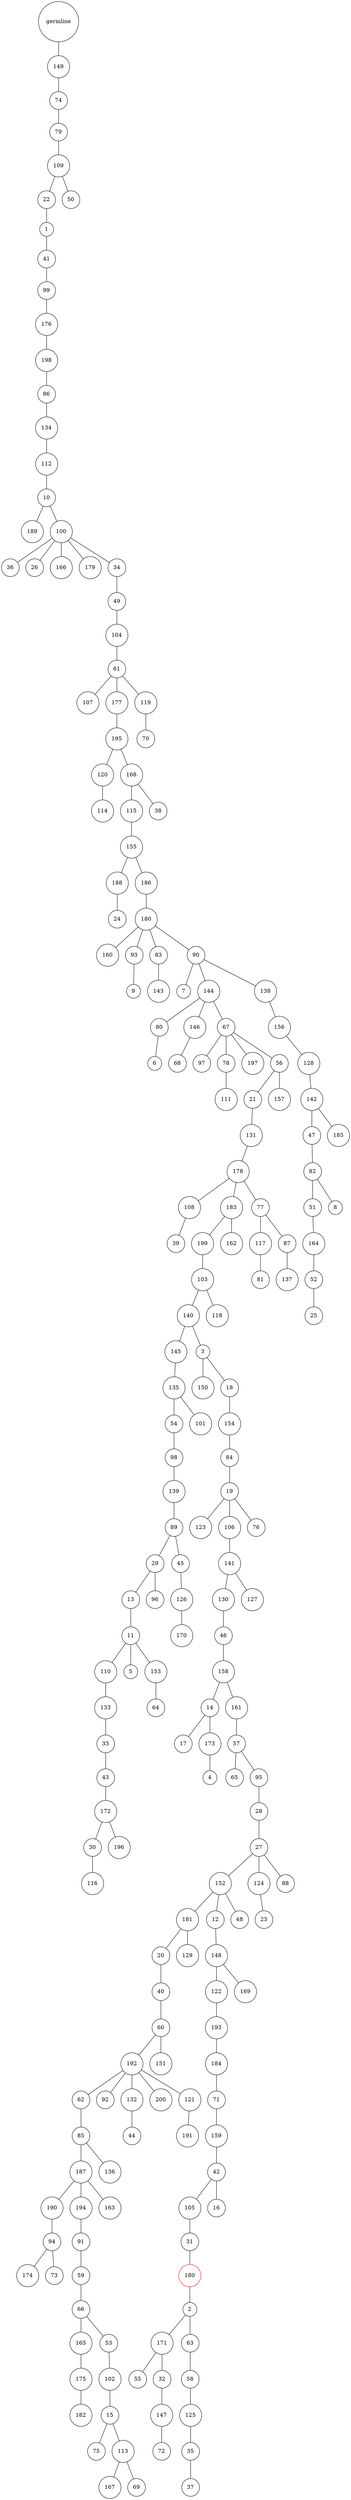 graph {
	rankdir=UD;
	splines=line;
	node [shape=circle]
	"0x7fc89fa2bbe0" [label="germline"];
	"0x7fc89fa2bc10" [label="149"];
	"0x7fc89fa2bbe0" -- "0x7fc89fa2bc10" ;
	"0x7fc89fa2bc40" [label="74"];
	"0x7fc89fa2bc10" -- "0x7fc89fa2bc40" ;
	"0x7fc89fa2bc70" [label="79"];
	"0x7fc89fa2bc40" -- "0x7fc89fa2bc70" ;
	"0x7fc89fa2bca0" [label="109"];
	"0x7fc89fa2bc70" -- "0x7fc89fa2bca0" ;
	"0x7fc89fa2bcd0" [label="22"];
	"0x7fc89fa2bca0" -- "0x7fc89fa2bcd0" ;
	"0x7fc89fa2bd00" [label="1"];
	"0x7fc89fa2bcd0" -- "0x7fc89fa2bd00" ;
	"0x7fc89fa2bd30" [label="41"];
	"0x7fc89fa2bd00" -- "0x7fc89fa2bd30" ;
	"0x7fc89fa2bd60" [label="99"];
	"0x7fc89fa2bd30" -- "0x7fc89fa2bd60" ;
	"0x7fc89fa2bd90" [label="176"];
	"0x7fc89fa2bd60" -- "0x7fc89fa2bd90" ;
	"0x7fc89fa2bdc0" [label="198"];
	"0x7fc89fa2bd90" -- "0x7fc89fa2bdc0" ;
	"0x7fc89fa2bdf0" [label="86"];
	"0x7fc89fa2bdc0" -- "0x7fc89fa2bdf0" ;
	"0x7fc89fa2be20" [label="134"];
	"0x7fc89fa2bdf0" -- "0x7fc89fa2be20" ;
	"0x7fc89fa2be50" [label="112"];
	"0x7fc89fa2be20" -- "0x7fc89fa2be50" ;
	"0x7fc89fa2be80" [label="10"];
	"0x7fc89fa2be50" -- "0x7fc89fa2be80" ;
	"0x7fc89fa2beb0" [label="189"];
	"0x7fc89fa2be80" -- "0x7fc89fa2beb0" ;
	"0x7fc89fa2bee0" [label="100"];
	"0x7fc89fa2be80" -- "0x7fc89fa2bee0" ;
	"0x7fc89fa2bf10" [label="36"];
	"0x7fc89fa2bee0" -- "0x7fc89fa2bf10" ;
	"0x7fc89fa2bf40" [label="26"];
	"0x7fc89fa2bee0" -- "0x7fc89fa2bf40" ;
	"0x7fc89fa2bf70" [label="166"];
	"0x7fc89fa2bee0" -- "0x7fc89fa2bf70" ;
	"0x7fc89fa2bfa0" [label="179"];
	"0x7fc89fa2bee0" -- "0x7fc89fa2bfa0" ;
	"0x7fc89fa2bfd0" [label="34"];
	"0x7fc89fa2bee0" -- "0x7fc89fa2bfd0" ;
	"0x7fc89fa2e040" [label="49"];
	"0x7fc89fa2bfd0" -- "0x7fc89fa2e040" ;
	"0x7fc89fa2e070" [label="104"];
	"0x7fc89fa2e040" -- "0x7fc89fa2e070" ;
	"0x7fc89fa2e0a0" [label="61"];
	"0x7fc89fa2e070" -- "0x7fc89fa2e0a0" ;
	"0x7fc89fa2e0d0" [label="107"];
	"0x7fc89fa2e0a0" -- "0x7fc89fa2e0d0" ;
	"0x7fc89fa2e100" [label="177"];
	"0x7fc89fa2e0a0" -- "0x7fc89fa2e100" ;
	"0x7fc89fa2e130" [label="195"];
	"0x7fc89fa2e100" -- "0x7fc89fa2e130" ;
	"0x7fc89fa2e160" [label="120"];
	"0x7fc89fa2e130" -- "0x7fc89fa2e160" ;
	"0x7fc89fa2e190" [label="114"];
	"0x7fc89fa2e160" -- "0x7fc89fa2e190" ;
	"0x7fc89fa2e1c0" [label="168"];
	"0x7fc89fa2e130" -- "0x7fc89fa2e1c0" ;
	"0x7fc89fa2e1f0" [label="115"];
	"0x7fc89fa2e1c0" -- "0x7fc89fa2e1f0" ;
	"0x7fc89fa2e220" [label="155"];
	"0x7fc89fa2e1f0" -- "0x7fc89fa2e220" ;
	"0x7fc89fa2e250" [label="188"];
	"0x7fc89fa2e220" -- "0x7fc89fa2e250" ;
	"0x7fc89fa2e280" [label="24"];
	"0x7fc89fa2e250" -- "0x7fc89fa2e280" ;
	"0x7fc89fa2e2b0" [label="186"];
	"0x7fc89fa2e220" -- "0x7fc89fa2e2b0" ;
	"0x7fc89fa2e2e0" [label="180"];
	"0x7fc89fa2e2b0" -- "0x7fc89fa2e2e0" ;
	"0x7fc89fa2e310" [label="160"];
	"0x7fc89fa2e2e0" -- "0x7fc89fa2e310" ;
	"0x7fc89fa2e340" [label="93"];
	"0x7fc89fa2e2e0" -- "0x7fc89fa2e340" ;
	"0x7fc89fa2e370" [label="9"];
	"0x7fc89fa2e340" -- "0x7fc89fa2e370" ;
	"0x7fc89fa2e3a0" [label="83"];
	"0x7fc89fa2e2e0" -- "0x7fc89fa2e3a0" ;
	"0x7fc89fa2e3d0" [label="143"];
	"0x7fc89fa2e3a0" -- "0x7fc89fa2e3d0" ;
	"0x7fc89fa2e400" [label="90"];
	"0x7fc89fa2e2e0" -- "0x7fc89fa2e400" ;
	"0x7fc89fa2e430" [label="7"];
	"0x7fc89fa2e400" -- "0x7fc89fa2e430" ;
	"0x7fc89fa2e460" [label="144"];
	"0x7fc89fa2e400" -- "0x7fc89fa2e460" ;
	"0x7fc89fa2e490" [label="80"];
	"0x7fc89fa2e460" -- "0x7fc89fa2e490" ;
	"0x7fc89fa2e4c0" [label="6"];
	"0x7fc89fa2e490" -- "0x7fc89fa2e4c0" ;
	"0x7fc89fa2e4f0" [label="146"];
	"0x7fc89fa2e460" -- "0x7fc89fa2e4f0" ;
	"0x7fc89fa2e520" [label="68"];
	"0x7fc89fa2e4f0" -- "0x7fc89fa2e520" ;
	"0x7fc89fa2e550" [label="67"];
	"0x7fc89fa2e460" -- "0x7fc89fa2e550" ;
	"0x7fc89fa2e580" [label="97"];
	"0x7fc89fa2e550" -- "0x7fc89fa2e580" ;
	"0x7fc89fa2e5b0" [label="78"];
	"0x7fc89fa2e550" -- "0x7fc89fa2e5b0" ;
	"0x7fc89fa2e5e0" [label="111"];
	"0x7fc89fa2e5b0" -- "0x7fc89fa2e5e0" ;
	"0x7fc89fa2e610" [label="197"];
	"0x7fc89fa2e550" -- "0x7fc89fa2e610" ;
	"0x7fc89fa2e640" [label="56"];
	"0x7fc89fa2e550" -- "0x7fc89fa2e640" ;
	"0x7fc89fa2e670" [label="21"];
	"0x7fc89fa2e640" -- "0x7fc89fa2e670" ;
	"0x7fc89fa2e6a0" [label="131"];
	"0x7fc89fa2e670" -- "0x7fc89fa2e6a0" ;
	"0x7fc89fa2e6d0" [label="178"];
	"0x7fc89fa2e6a0" -- "0x7fc89fa2e6d0" ;
	"0x7fc89fa2e700" [label="108"];
	"0x7fc89fa2e6d0" -- "0x7fc89fa2e700" ;
	"0x7fc89fa2e730" [label="39"];
	"0x7fc89fa2e700" -- "0x7fc89fa2e730" ;
	"0x7fc89fa2e760" [label="183"];
	"0x7fc89fa2e6d0" -- "0x7fc89fa2e760" ;
	"0x7fc89fa2e790" [label="199"];
	"0x7fc89fa2e760" -- "0x7fc89fa2e790" ;
	"0x7fc89fa2e7c0" [label="103"];
	"0x7fc89fa2e790" -- "0x7fc89fa2e7c0" ;
	"0x7fc89fa2e7f0" [label="140"];
	"0x7fc89fa2e7c0" -- "0x7fc89fa2e7f0" ;
	"0x7fc89fa2e820" [label="145"];
	"0x7fc89fa2e7f0" -- "0x7fc89fa2e820" ;
	"0x7fc89fa2e850" [label="135"];
	"0x7fc89fa2e820" -- "0x7fc89fa2e850" ;
	"0x7fc89fa2e880" [label="54"];
	"0x7fc89fa2e850" -- "0x7fc89fa2e880" ;
	"0x7fc89fa2e8b0" [label="98"];
	"0x7fc89fa2e880" -- "0x7fc89fa2e8b0" ;
	"0x7fc89fa2e8e0" [label="139"];
	"0x7fc89fa2e8b0" -- "0x7fc89fa2e8e0" ;
	"0x7fc89fa2e910" [label="89"];
	"0x7fc89fa2e8e0" -- "0x7fc89fa2e910" ;
	"0x7fc89fa2e940" [label="29"];
	"0x7fc89fa2e910" -- "0x7fc89fa2e940" ;
	"0x7fc89fa2e970" [label="13"];
	"0x7fc89fa2e940" -- "0x7fc89fa2e970" ;
	"0x7fc89fa2e9a0" [label="11"];
	"0x7fc89fa2e970" -- "0x7fc89fa2e9a0" ;
	"0x7fc89fa2e9d0" [label="110"];
	"0x7fc89fa2e9a0" -- "0x7fc89fa2e9d0" ;
	"0x7fc89fa2ea00" [label="133"];
	"0x7fc89fa2e9d0" -- "0x7fc89fa2ea00" ;
	"0x7fc89fa2ea30" [label="33"];
	"0x7fc89fa2ea00" -- "0x7fc89fa2ea30" ;
	"0x7fc89fa2ea60" [label="43"];
	"0x7fc89fa2ea30" -- "0x7fc89fa2ea60" ;
	"0x7fc89fa2ea90" [label="172"];
	"0x7fc89fa2ea60" -- "0x7fc89fa2ea90" ;
	"0x7fc89fa2eac0" [label="30"];
	"0x7fc89fa2ea90" -- "0x7fc89fa2eac0" ;
	"0x7fc89fa2eaf0" [label="116"];
	"0x7fc89fa2eac0" -- "0x7fc89fa2eaf0" ;
	"0x7fc89fa2eb20" [label="196"];
	"0x7fc89fa2ea90" -- "0x7fc89fa2eb20" ;
	"0x7fc89fa2eb50" [label="5"];
	"0x7fc89fa2e9a0" -- "0x7fc89fa2eb50" ;
	"0x7fc89fa2eb80" [label="153"];
	"0x7fc89fa2e9a0" -- "0x7fc89fa2eb80" ;
	"0x7fc89fa2ebb0" [label="64"];
	"0x7fc89fa2eb80" -- "0x7fc89fa2ebb0" ;
	"0x7fc89fa2ebe0" [label="96"];
	"0x7fc89fa2e940" -- "0x7fc89fa2ebe0" ;
	"0x7fc89fa2ec10" [label="45"];
	"0x7fc89fa2e910" -- "0x7fc89fa2ec10" ;
	"0x7fc89fa2ec40" [label="126"];
	"0x7fc89fa2ec10" -- "0x7fc89fa2ec40" ;
	"0x7fc89fa2ec70" [label="170"];
	"0x7fc89fa2ec40" -- "0x7fc89fa2ec70" ;
	"0x7fc89fa2eca0" [label="101"];
	"0x7fc89fa2e850" -- "0x7fc89fa2eca0" ;
	"0x7fc89fa2ecd0" [label="3"];
	"0x7fc89fa2e7f0" -- "0x7fc89fa2ecd0" ;
	"0x7fc89fa2ed00" [label="150"];
	"0x7fc89fa2ecd0" -- "0x7fc89fa2ed00" ;
	"0x7fc89fa2ed30" [label="18"];
	"0x7fc89fa2ecd0" -- "0x7fc89fa2ed30" ;
	"0x7fc89fa2ed60" [label="154"];
	"0x7fc89fa2ed30" -- "0x7fc89fa2ed60" ;
	"0x7fc89fa2ed90" [label="84"];
	"0x7fc89fa2ed60" -- "0x7fc89fa2ed90" ;
	"0x7fc89fa2edc0" [label="19"];
	"0x7fc89fa2ed90" -- "0x7fc89fa2edc0" ;
	"0x7fc89fa2edf0" [label="123"];
	"0x7fc89fa2edc0" -- "0x7fc89fa2edf0" ;
	"0x7fc89fa2ee20" [label="106"];
	"0x7fc89fa2edc0" -- "0x7fc89fa2ee20" ;
	"0x7fc89fa2ee50" [label="141"];
	"0x7fc89fa2ee20" -- "0x7fc89fa2ee50" ;
	"0x7fc89fa2ee80" [label="130"];
	"0x7fc89fa2ee50" -- "0x7fc89fa2ee80" ;
	"0x7fc89fa2eeb0" [label="46"];
	"0x7fc89fa2ee80" -- "0x7fc89fa2eeb0" ;
	"0x7fc89fa2eee0" [label="158"];
	"0x7fc89fa2eeb0" -- "0x7fc89fa2eee0" ;
	"0x7fc89fa2ef10" [label="14"];
	"0x7fc89fa2eee0" -- "0x7fc89fa2ef10" ;
	"0x7fc89fa2ef40" [label="17"];
	"0x7fc89fa2ef10" -- "0x7fc89fa2ef40" ;
	"0x7fc89fa2ef70" [label="173"];
	"0x7fc89fa2ef10" -- "0x7fc89fa2ef70" ;
	"0x7fc89fa2efa0" [label="4"];
	"0x7fc89fa2ef70" -- "0x7fc89fa2efa0" ;
	"0x7fc89fa2efd0" [label="161"];
	"0x7fc89fa2eee0" -- "0x7fc89fa2efd0" ;
	"0x7fc89fa34040" [label="57"];
	"0x7fc89fa2efd0" -- "0x7fc89fa34040" ;
	"0x7fc89fa34070" [label="65"];
	"0x7fc89fa34040" -- "0x7fc89fa34070" ;
	"0x7fc89fa340a0" [label="95"];
	"0x7fc89fa34040" -- "0x7fc89fa340a0" ;
	"0x7fc89fa340d0" [label="28"];
	"0x7fc89fa340a0" -- "0x7fc89fa340d0" ;
	"0x7fc89fa34100" [label="27"];
	"0x7fc89fa340d0" -- "0x7fc89fa34100" ;
	"0x7fc89fa34130" [label="152"];
	"0x7fc89fa34100" -- "0x7fc89fa34130" ;
	"0x7fc89fa34160" [label="181"];
	"0x7fc89fa34130" -- "0x7fc89fa34160" ;
	"0x7fc89fa34190" [label="20"];
	"0x7fc89fa34160" -- "0x7fc89fa34190" ;
	"0x7fc89fa341c0" [label="40"];
	"0x7fc89fa34190" -- "0x7fc89fa341c0" ;
	"0x7fc89fa341f0" [label="60"];
	"0x7fc89fa341c0" -- "0x7fc89fa341f0" ;
	"0x7fc89fa34220" [label="192"];
	"0x7fc89fa341f0" -- "0x7fc89fa34220" ;
	"0x7fc89fa34250" [label="62"];
	"0x7fc89fa34220" -- "0x7fc89fa34250" ;
	"0x7fc89fa34280" [label="85"];
	"0x7fc89fa34250" -- "0x7fc89fa34280" ;
	"0x7fc89fa342b0" [label="187"];
	"0x7fc89fa34280" -- "0x7fc89fa342b0" ;
	"0x7fc89fa342e0" [label="190"];
	"0x7fc89fa342b0" -- "0x7fc89fa342e0" ;
	"0x7fc89fa34310" [label="94"];
	"0x7fc89fa342e0" -- "0x7fc89fa34310" ;
	"0x7fc89fa34340" [label="174"];
	"0x7fc89fa34310" -- "0x7fc89fa34340" ;
	"0x7fc89fa34370" [label="73"];
	"0x7fc89fa34310" -- "0x7fc89fa34370" ;
	"0x7fc89fa343a0" [label="194"];
	"0x7fc89fa342b0" -- "0x7fc89fa343a0" ;
	"0x7fc89fa343d0" [label="91"];
	"0x7fc89fa343a0" -- "0x7fc89fa343d0" ;
	"0x7fc89fa34400" [label="59"];
	"0x7fc89fa343d0" -- "0x7fc89fa34400" ;
	"0x7fc89fa34430" [label="66"];
	"0x7fc89fa34400" -- "0x7fc89fa34430" ;
	"0x7fc89fa34460" [label="165"];
	"0x7fc89fa34430" -- "0x7fc89fa34460" ;
	"0x7fc89fa34490" [label="175"];
	"0x7fc89fa34460" -- "0x7fc89fa34490" ;
	"0x7fc89fa344c0" [label="182"];
	"0x7fc89fa34490" -- "0x7fc89fa344c0" ;
	"0x7fc89fa344f0" [label="53"];
	"0x7fc89fa34430" -- "0x7fc89fa344f0" ;
	"0x7fc89fa34520" [label="102"];
	"0x7fc89fa344f0" -- "0x7fc89fa34520" ;
	"0x7fc89fa34550" [label="15"];
	"0x7fc89fa34520" -- "0x7fc89fa34550" ;
	"0x7fc89fa34580" [label="75"];
	"0x7fc89fa34550" -- "0x7fc89fa34580" ;
	"0x7fc89fa345b0" [label="113"];
	"0x7fc89fa34550" -- "0x7fc89fa345b0" ;
	"0x7fc89fa345e0" [label="167"];
	"0x7fc89fa345b0" -- "0x7fc89fa345e0" ;
	"0x7fc89fa34610" [label="69"];
	"0x7fc89fa345b0" -- "0x7fc89fa34610" ;
	"0x7fc89fa34640" [label="163"];
	"0x7fc89fa342b0" -- "0x7fc89fa34640" ;
	"0x7fc89fa34670" [label="136"];
	"0x7fc89fa34280" -- "0x7fc89fa34670" ;
	"0x7fc89fa346a0" [label="92"];
	"0x7fc89fa34220" -- "0x7fc89fa346a0" ;
	"0x7fc89fa346d0" [label="132"];
	"0x7fc89fa34220" -- "0x7fc89fa346d0" ;
	"0x7fc89fa34700" [label="44"];
	"0x7fc89fa346d0" -- "0x7fc89fa34700" ;
	"0x7fc89fa34730" [label="200"];
	"0x7fc89fa34220" -- "0x7fc89fa34730" ;
	"0x7fc89fa34760" [label="121"];
	"0x7fc89fa34220" -- "0x7fc89fa34760" ;
	"0x7fc89fa34790" [label="191"];
	"0x7fc89fa34760" -- "0x7fc89fa34790" ;
	"0x7fc89fa347c0" [label="151"];
	"0x7fc89fa341f0" -- "0x7fc89fa347c0" ;
	"0x7fc89fa347f0" [label="129"];
	"0x7fc89fa34160" -- "0x7fc89fa347f0" ;
	"0x7fc89fa34820" [label="12"];
	"0x7fc89fa34130" -- "0x7fc89fa34820" ;
	"0x7fc89fa34850" [label="148"];
	"0x7fc89fa34820" -- "0x7fc89fa34850" ;
	"0x7fc89fa34880" [label="122"];
	"0x7fc89fa34850" -- "0x7fc89fa34880" ;
	"0x7fc89fa348b0" [label="193"];
	"0x7fc89fa34880" -- "0x7fc89fa348b0" ;
	"0x7fc89fa348e0" [label="184"];
	"0x7fc89fa348b0" -- "0x7fc89fa348e0" ;
	"0x7fc89fa34910" [label="71"];
	"0x7fc89fa348e0" -- "0x7fc89fa34910" ;
	"0x7fc89fa34940" [label="159"];
	"0x7fc89fa34910" -- "0x7fc89fa34940" ;
	"0x7fc89fa34970" [label="42"];
	"0x7fc89fa34940" -- "0x7fc89fa34970" ;
	"0x7fc89fa349a0" [label="105"];
	"0x7fc89fa34970" -- "0x7fc89fa349a0" ;
	"0x7fc89fa349d0" [label="31"];
	"0x7fc89fa349a0" -- "0x7fc89fa349d0" ;
	"0x7fc89fa34a00" [label="180",color="red"];
	"0x7fc89fa349d0" -- "0x7fc89fa34a00" ;
	"0x7fc89fa34a30" [label="2"];
	"0x7fc89fa34a00" -- "0x7fc89fa34a30" ;
	"0x7fc89fa34a60" [label="171"];
	"0x7fc89fa34a30" -- "0x7fc89fa34a60" ;
	"0x7fc89fa34a90" [label="55"];
	"0x7fc89fa34a60" -- "0x7fc89fa34a90" ;
	"0x7fc89fa34ac0" [label="32"];
	"0x7fc89fa34a60" -- "0x7fc89fa34ac0" ;
	"0x7fc89fa34af0" [label="147"];
	"0x7fc89fa34ac0" -- "0x7fc89fa34af0" ;
	"0x7fc89fa34b20" [label="72"];
	"0x7fc89fa34af0" -- "0x7fc89fa34b20" ;
	"0x7fc89fa34b50" [label="63"];
	"0x7fc89fa34a30" -- "0x7fc89fa34b50" ;
	"0x7fc89fa34b80" [label="58"];
	"0x7fc89fa34b50" -- "0x7fc89fa34b80" ;
	"0x7fc89fa34bb0" [label="125"];
	"0x7fc89fa34b80" -- "0x7fc89fa34bb0" ;
	"0x7fc89fa34be0" [label="35"];
	"0x7fc89fa34bb0" -- "0x7fc89fa34be0" ;
	"0x7fc89fa34c10" [label="37"];
	"0x7fc89fa34be0" -- "0x7fc89fa34c10" ;
	"0x7fc89fa34c40" [label="16"];
	"0x7fc89fa34970" -- "0x7fc89fa34c40" ;
	"0x7fc89fa34c70" [label="169"];
	"0x7fc89fa34850" -- "0x7fc89fa34c70" ;
	"0x7fc89fa34ca0" [label="48"];
	"0x7fc89fa34130" -- "0x7fc89fa34ca0" ;
	"0x7fc89fa34cd0" [label="124"];
	"0x7fc89fa34100" -- "0x7fc89fa34cd0" ;
	"0x7fc89fa34d00" [label="23"];
	"0x7fc89fa34cd0" -- "0x7fc89fa34d00" ;
	"0x7fc89fa34d30" [label="88"];
	"0x7fc89fa34100" -- "0x7fc89fa34d30" ;
	"0x7fc89fa34d60" [label="127"];
	"0x7fc89fa2ee50" -- "0x7fc89fa34d60" ;
	"0x7fc89fa34d90" [label="76"];
	"0x7fc89fa2edc0" -- "0x7fc89fa34d90" ;
	"0x7fc89fa34dc0" [label="118"];
	"0x7fc89fa2e7c0" -- "0x7fc89fa34dc0" ;
	"0x7fc89fa34df0" [label="162"];
	"0x7fc89fa2e760" -- "0x7fc89fa34df0" ;
	"0x7fc89fa34e20" [label="77"];
	"0x7fc89fa2e6d0" -- "0x7fc89fa34e20" ;
	"0x7fc89fa34e50" [label="117"];
	"0x7fc89fa34e20" -- "0x7fc89fa34e50" ;
	"0x7fc89fa34e80" [label="81"];
	"0x7fc89fa34e50" -- "0x7fc89fa34e80" ;
	"0x7fc89fa34eb0" [label="87"];
	"0x7fc89fa34e20" -- "0x7fc89fa34eb0" ;
	"0x7fc89fa34ee0" [label="137"];
	"0x7fc89fa34eb0" -- "0x7fc89fa34ee0" ;
	"0x7fc89fa34f10" [label="157"];
	"0x7fc89fa2e640" -- "0x7fc89fa34f10" ;
	"0x7fc89fa34f40" [label="138"];
	"0x7fc89fa2e400" -- "0x7fc89fa34f40" ;
	"0x7fc89fa34f70" [label="156"];
	"0x7fc89fa34f40" -- "0x7fc89fa34f70" ;
	"0x7fc89fa34fa0" [label="128"];
	"0x7fc89fa34f70" -- "0x7fc89fa34fa0" ;
	"0x7fc89fa34fd0" [label="142"];
	"0x7fc89fa34fa0" -- "0x7fc89fa34fd0" ;
	"0x7fc89f9c9040" [label="47"];
	"0x7fc89fa34fd0" -- "0x7fc89f9c9040" ;
	"0x7fc89f9c9070" [label="82"];
	"0x7fc89f9c9040" -- "0x7fc89f9c9070" ;
	"0x7fc89f9c90a0" [label="51"];
	"0x7fc89f9c9070" -- "0x7fc89f9c90a0" ;
	"0x7fc89f9c90d0" [label="164"];
	"0x7fc89f9c90a0" -- "0x7fc89f9c90d0" ;
	"0x7fc89f9c9100" [label="52"];
	"0x7fc89f9c90d0" -- "0x7fc89f9c9100" ;
	"0x7fc89f9c9130" [label="25"];
	"0x7fc89f9c9100" -- "0x7fc89f9c9130" ;
	"0x7fc89f9c9160" [label="8"];
	"0x7fc89f9c9070" -- "0x7fc89f9c9160" ;
	"0x7fc89f9c9190" [label="185"];
	"0x7fc89fa34fd0" -- "0x7fc89f9c9190" ;
	"0x7fc89f9c91c0" [label="38"];
	"0x7fc89fa2e1c0" -- "0x7fc89f9c91c0" ;
	"0x7fc89f9c91f0" [label="119"];
	"0x7fc89fa2e0a0" -- "0x7fc89f9c91f0" ;
	"0x7fc89f9c9220" [label="70"];
	"0x7fc89f9c91f0" -- "0x7fc89f9c9220" ;
	"0x7fc89f9c9250" [label="50"];
	"0x7fc89fa2bca0" -- "0x7fc89f9c9250" ;
}
